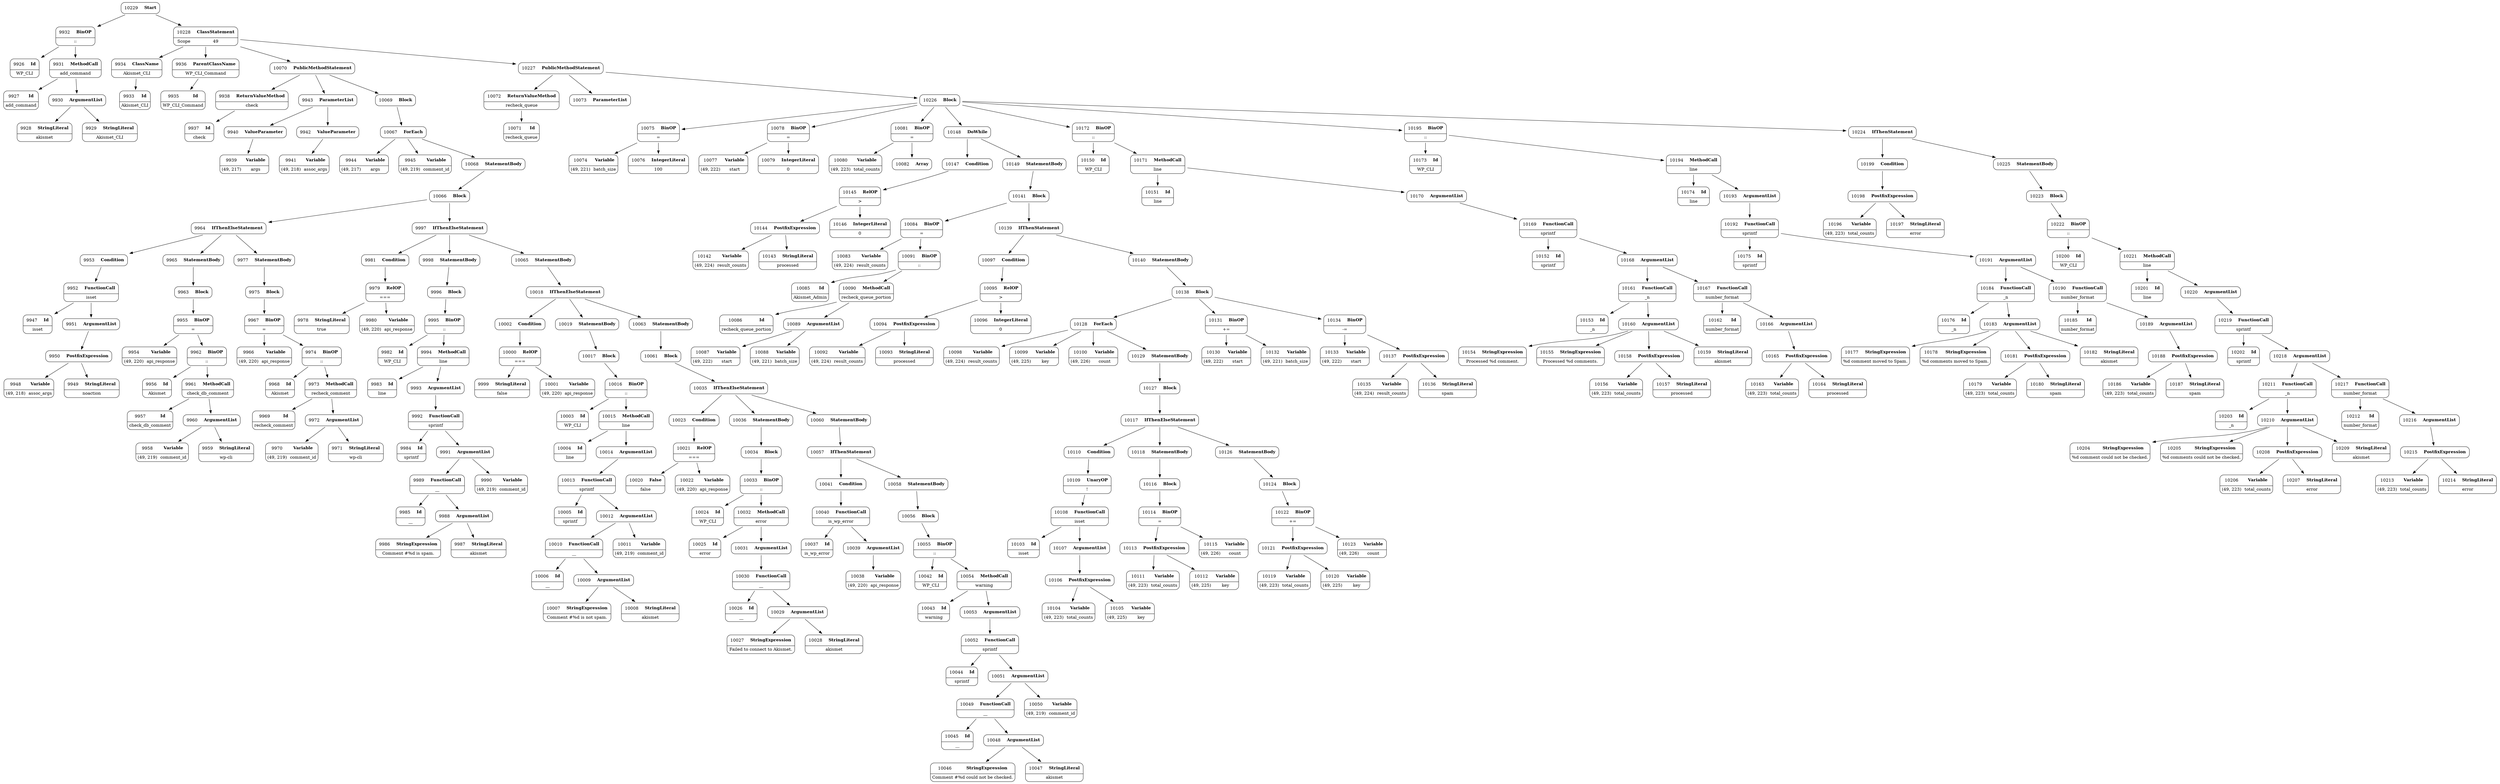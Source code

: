 digraph ast {
node [shape=none];
9926 [label=<<TABLE border='1' cellspacing='0' cellpadding='10' style='rounded' ><TR><TD border='0'>9926</TD><TD border='0'><B>Id</B></TD></TR><HR/><TR><TD border='0' cellpadding='5' colspan='2'>WP_CLI</TD></TR></TABLE>>];
9927 [label=<<TABLE border='1' cellspacing='0' cellpadding='10' style='rounded' ><TR><TD border='0'>9927</TD><TD border='0'><B>Id</B></TD></TR><HR/><TR><TD border='0' cellpadding='5' colspan='2'>add_command</TD></TR></TABLE>>];
9928 [label=<<TABLE border='1' cellspacing='0' cellpadding='10' style='rounded' ><TR><TD border='0'>9928</TD><TD border='0'><B>StringLiteral</B></TD></TR><HR/><TR><TD border='0' cellpadding='5' colspan='2'>akismet</TD></TR></TABLE>>];
9929 [label=<<TABLE border='1' cellspacing='0' cellpadding='10' style='rounded' ><TR><TD border='0'>9929</TD><TD border='0'><B>StringLiteral</B></TD></TR><HR/><TR><TD border='0' cellpadding='5' colspan='2'>Akismet_CLI</TD></TR></TABLE>>];
9930 [label=<<TABLE border='1' cellspacing='0' cellpadding='10' style='rounded' ><TR><TD border='0'>9930</TD><TD border='0'><B>ArgumentList</B></TD></TR></TABLE>>];
9930 -> 9928 [weight=2];
9930 -> 9929 [weight=2];
9931 [label=<<TABLE border='1' cellspacing='0' cellpadding='10' style='rounded' ><TR><TD border='0'>9931</TD><TD border='0'><B>MethodCall</B></TD></TR><HR/><TR><TD border='0' cellpadding='5' colspan='2'>add_command</TD></TR></TABLE>>];
9931 -> 9927 [weight=2];
9931 -> 9930 [weight=2];
9932 [label=<<TABLE border='1' cellspacing='0' cellpadding='10' style='rounded' ><TR><TD border='0'>9932</TD><TD border='0'><B>BinOP</B></TD></TR><HR/><TR><TD border='0' cellpadding='5' colspan='2'>::</TD></TR></TABLE>>];
9932 -> 9926 [weight=2];
9932 -> 9931 [weight=2];
9933 [label=<<TABLE border='1' cellspacing='0' cellpadding='10' style='rounded' ><TR><TD border='0'>9933</TD><TD border='0'><B>Id</B></TD></TR><HR/><TR><TD border='0' cellpadding='5' colspan='2'>Akismet_CLI</TD></TR></TABLE>>];
9934 [label=<<TABLE border='1' cellspacing='0' cellpadding='10' style='rounded' ><TR><TD border='0'>9934</TD><TD border='0'><B>ClassName</B></TD></TR><HR/><TR><TD border='0' cellpadding='5' colspan='2'>Akismet_CLI</TD></TR></TABLE>>];
9934 -> 9933 [weight=2];
9935 [label=<<TABLE border='1' cellspacing='0' cellpadding='10' style='rounded' ><TR><TD border='0'>9935</TD><TD border='0'><B>Id</B></TD></TR><HR/><TR><TD border='0' cellpadding='5' colspan='2'>WP_CLI_Command</TD></TR></TABLE>>];
9936 [label=<<TABLE border='1' cellspacing='0' cellpadding='10' style='rounded' ><TR><TD border='0'>9936</TD><TD border='0'><B>ParentClassName</B></TD></TR><HR/><TR><TD border='0' cellpadding='5' colspan='2'>WP_CLI_Command</TD></TR></TABLE>>];
9936 -> 9935 [weight=2];
9937 [label=<<TABLE border='1' cellspacing='0' cellpadding='10' style='rounded' ><TR><TD border='0'>9937</TD><TD border='0'><B>Id</B></TD></TR><HR/><TR><TD border='0' cellpadding='5' colspan='2'>check</TD></TR></TABLE>>];
9938 [label=<<TABLE border='1' cellspacing='0' cellpadding='10' style='rounded' ><TR><TD border='0'>9938</TD><TD border='0'><B>ReturnValueMethod</B></TD></TR><HR/><TR><TD border='0' cellpadding='5' colspan='2'>check</TD></TR></TABLE>>];
9938 -> 9937 [weight=2];
9939 [label=<<TABLE border='1' cellspacing='0' cellpadding='10' style='rounded' ><TR><TD border='0'>9939</TD><TD border='0'><B>Variable</B></TD></TR><HR/><TR><TD border='0' cellpadding='5'>(49, 217)</TD><TD border='0' cellpadding='5'>args</TD></TR></TABLE>>];
9940 [label=<<TABLE border='1' cellspacing='0' cellpadding='10' style='rounded' ><TR><TD border='0'>9940</TD><TD border='0'><B>ValueParameter</B></TD></TR></TABLE>>];
9940 -> 9939 [weight=2];
9941 [label=<<TABLE border='1' cellspacing='0' cellpadding='10' style='rounded' ><TR><TD border='0'>9941</TD><TD border='0'><B>Variable</B></TD></TR><HR/><TR><TD border='0' cellpadding='5'>(49, 218)</TD><TD border='0' cellpadding='5'>assoc_args</TD></TR></TABLE>>];
9942 [label=<<TABLE border='1' cellspacing='0' cellpadding='10' style='rounded' ><TR><TD border='0'>9942</TD><TD border='0'><B>ValueParameter</B></TD></TR></TABLE>>];
9942 -> 9941 [weight=2];
9943 [label=<<TABLE border='1' cellspacing='0' cellpadding='10' style='rounded' ><TR><TD border='0'>9943</TD><TD border='0'><B>ParameterList</B></TD></TR></TABLE>>];
9943 -> 9940 [weight=2];
9943 -> 9942 [weight=2];
9944 [label=<<TABLE border='1' cellspacing='0' cellpadding='10' style='rounded' ><TR><TD border='0'>9944</TD><TD border='0'><B>Variable</B></TD></TR><HR/><TR><TD border='0' cellpadding='5'>(49, 217)</TD><TD border='0' cellpadding='5'>args</TD></TR></TABLE>>];
9945 [label=<<TABLE border='1' cellspacing='0' cellpadding='10' style='rounded' ><TR><TD border='0'>9945</TD><TD border='0'><B>Variable</B></TD></TR><HR/><TR><TD border='0' cellpadding='5'>(49, 219)</TD><TD border='0' cellpadding='5'>comment_id</TD></TR></TABLE>>];
9947 [label=<<TABLE border='1' cellspacing='0' cellpadding='10' style='rounded' ><TR><TD border='0'>9947</TD><TD border='0'><B>Id</B></TD></TR><HR/><TR><TD border='0' cellpadding='5' colspan='2'>isset</TD></TR></TABLE>>];
9948 [label=<<TABLE border='1' cellspacing='0' cellpadding='10' style='rounded' ><TR><TD border='0'>9948</TD><TD border='0'><B>Variable</B></TD></TR><HR/><TR><TD border='0' cellpadding='5'>(49, 218)</TD><TD border='0' cellpadding='5'>assoc_args</TD></TR></TABLE>>];
9949 [label=<<TABLE border='1' cellspacing='0' cellpadding='10' style='rounded' ><TR><TD border='0'>9949</TD><TD border='0'><B>StringLiteral</B></TD></TR><HR/><TR><TD border='0' cellpadding='5' colspan='2'>noaction</TD></TR></TABLE>>];
9950 [label=<<TABLE border='1' cellspacing='0' cellpadding='10' style='rounded' ><TR><TD border='0'>9950</TD><TD border='0'><B>PostfixExpression</B></TD></TR></TABLE>>];
9950 -> 9948 [weight=2];
9950 -> 9949 [weight=2];
9951 [label=<<TABLE border='1' cellspacing='0' cellpadding='10' style='rounded' ><TR><TD border='0'>9951</TD><TD border='0'><B>ArgumentList</B></TD></TR></TABLE>>];
9951 -> 9950 [weight=2];
9952 [label=<<TABLE border='1' cellspacing='0' cellpadding='10' style='rounded' ><TR><TD border='0'>9952</TD><TD border='0'><B>FunctionCall</B></TD></TR><HR/><TR><TD border='0' cellpadding='5' colspan='2'>isset</TD></TR></TABLE>>];
9952 -> 9947 [weight=2];
9952 -> 9951 [weight=2];
9953 [label=<<TABLE border='1' cellspacing='0' cellpadding='10' style='rounded' ><TR><TD border='0'>9953</TD><TD border='0'><B>Condition</B></TD></TR></TABLE>>];
9953 -> 9952 [weight=2];
9954 [label=<<TABLE border='1' cellspacing='0' cellpadding='10' style='rounded' ><TR><TD border='0'>9954</TD><TD border='0'><B>Variable</B></TD></TR><HR/><TR><TD border='0' cellpadding='5'>(49, 220)</TD><TD border='0' cellpadding='5'>api_response</TD></TR></TABLE>>];
9955 [label=<<TABLE border='1' cellspacing='0' cellpadding='10' style='rounded' ><TR><TD border='0'>9955</TD><TD border='0'><B>BinOP</B></TD></TR><HR/><TR><TD border='0' cellpadding='5' colspan='2'>=</TD></TR></TABLE>>];
9955 -> 9954 [weight=2];
9955 -> 9962 [weight=2];
9956 [label=<<TABLE border='1' cellspacing='0' cellpadding='10' style='rounded' ><TR><TD border='0'>9956</TD><TD border='0'><B>Id</B></TD></TR><HR/><TR><TD border='0' cellpadding='5' colspan='2'>Akismet</TD></TR></TABLE>>];
9957 [label=<<TABLE border='1' cellspacing='0' cellpadding='10' style='rounded' ><TR><TD border='0'>9957</TD><TD border='0'><B>Id</B></TD></TR><HR/><TR><TD border='0' cellpadding='5' colspan='2'>check_db_comment</TD></TR></TABLE>>];
9958 [label=<<TABLE border='1' cellspacing='0' cellpadding='10' style='rounded' ><TR><TD border='0'>9958</TD><TD border='0'><B>Variable</B></TD></TR><HR/><TR><TD border='0' cellpadding='5'>(49, 219)</TD><TD border='0' cellpadding='5'>comment_id</TD></TR></TABLE>>];
9959 [label=<<TABLE border='1' cellspacing='0' cellpadding='10' style='rounded' ><TR><TD border='0'>9959</TD><TD border='0'><B>StringLiteral</B></TD></TR><HR/><TR><TD border='0' cellpadding='5' colspan='2'>wp-cli</TD></TR></TABLE>>];
9960 [label=<<TABLE border='1' cellspacing='0' cellpadding='10' style='rounded' ><TR><TD border='0'>9960</TD><TD border='0'><B>ArgumentList</B></TD></TR></TABLE>>];
9960 -> 9958 [weight=2];
9960 -> 9959 [weight=2];
9961 [label=<<TABLE border='1' cellspacing='0' cellpadding='10' style='rounded' ><TR><TD border='0'>9961</TD><TD border='0'><B>MethodCall</B></TD></TR><HR/><TR><TD border='0' cellpadding='5' colspan='2'>check_db_comment</TD></TR></TABLE>>];
9961 -> 9957 [weight=2];
9961 -> 9960 [weight=2];
9962 [label=<<TABLE border='1' cellspacing='0' cellpadding='10' style='rounded' ><TR><TD border='0'>9962</TD><TD border='0'><B>BinOP</B></TD></TR><HR/><TR><TD border='0' cellpadding='5' colspan='2'>::</TD></TR></TABLE>>];
9962 -> 9956 [weight=2];
9962 -> 9961 [weight=2];
9963 [label=<<TABLE border='1' cellspacing='0' cellpadding='10' style='rounded' ><TR><TD border='0'>9963</TD><TD border='0'><B>Block</B></TD></TR></TABLE>>];
9963 -> 9955 [weight=2];
9964 [label=<<TABLE border='1' cellspacing='0' cellpadding='10' style='rounded' ><TR><TD border='0'>9964</TD><TD border='0'><B>IfThenElseStatement</B></TD></TR></TABLE>>];
9964 -> 9953 [weight=2];
9964 -> 9965 [weight=2];
9964 -> 9977 [weight=2];
9965 [label=<<TABLE border='1' cellspacing='0' cellpadding='10' style='rounded' ><TR><TD border='0'>9965</TD><TD border='0'><B>StatementBody</B></TD></TR></TABLE>>];
9965 -> 9963 [weight=2];
9966 [label=<<TABLE border='1' cellspacing='0' cellpadding='10' style='rounded' ><TR><TD border='0'>9966</TD><TD border='0'><B>Variable</B></TD></TR><HR/><TR><TD border='0' cellpadding='5'>(49, 220)</TD><TD border='0' cellpadding='5'>api_response</TD></TR></TABLE>>];
9967 [label=<<TABLE border='1' cellspacing='0' cellpadding='10' style='rounded' ><TR><TD border='0'>9967</TD><TD border='0'><B>BinOP</B></TD></TR><HR/><TR><TD border='0' cellpadding='5' colspan='2'>=</TD></TR></TABLE>>];
9967 -> 9966 [weight=2];
9967 -> 9974 [weight=2];
9968 [label=<<TABLE border='1' cellspacing='0' cellpadding='10' style='rounded' ><TR><TD border='0'>9968</TD><TD border='0'><B>Id</B></TD></TR><HR/><TR><TD border='0' cellpadding='5' colspan='2'>Akismet</TD></TR></TABLE>>];
9969 [label=<<TABLE border='1' cellspacing='0' cellpadding='10' style='rounded' ><TR><TD border='0'>9969</TD><TD border='0'><B>Id</B></TD></TR><HR/><TR><TD border='0' cellpadding='5' colspan='2'>recheck_comment</TD></TR></TABLE>>];
9970 [label=<<TABLE border='1' cellspacing='0' cellpadding='10' style='rounded' ><TR><TD border='0'>9970</TD><TD border='0'><B>Variable</B></TD></TR><HR/><TR><TD border='0' cellpadding='5'>(49, 219)</TD><TD border='0' cellpadding='5'>comment_id</TD></TR></TABLE>>];
9971 [label=<<TABLE border='1' cellspacing='0' cellpadding='10' style='rounded' ><TR><TD border='0'>9971</TD><TD border='0'><B>StringLiteral</B></TD></TR><HR/><TR><TD border='0' cellpadding='5' colspan='2'>wp-cli</TD></TR></TABLE>>];
9972 [label=<<TABLE border='1' cellspacing='0' cellpadding='10' style='rounded' ><TR><TD border='0'>9972</TD><TD border='0'><B>ArgumentList</B></TD></TR></TABLE>>];
9972 -> 9970 [weight=2];
9972 -> 9971 [weight=2];
9973 [label=<<TABLE border='1' cellspacing='0' cellpadding='10' style='rounded' ><TR><TD border='0'>9973</TD><TD border='0'><B>MethodCall</B></TD></TR><HR/><TR><TD border='0' cellpadding='5' colspan='2'>recheck_comment</TD></TR></TABLE>>];
9973 -> 9969 [weight=2];
9973 -> 9972 [weight=2];
9974 [label=<<TABLE border='1' cellspacing='0' cellpadding='10' style='rounded' ><TR><TD border='0'>9974</TD><TD border='0'><B>BinOP</B></TD></TR><HR/><TR><TD border='0' cellpadding='5' colspan='2'>::</TD></TR></TABLE>>];
9974 -> 9968 [weight=2];
9974 -> 9973 [weight=2];
9975 [label=<<TABLE border='1' cellspacing='0' cellpadding='10' style='rounded' ><TR><TD border='0'>9975</TD><TD border='0'><B>Block</B></TD></TR></TABLE>>];
9975 -> 9967 [weight=2];
9977 [label=<<TABLE border='1' cellspacing='0' cellpadding='10' style='rounded' ><TR><TD border='0'>9977</TD><TD border='0'><B>StatementBody</B></TD></TR></TABLE>>];
9977 -> 9975 [weight=2];
9978 [label=<<TABLE border='1' cellspacing='0' cellpadding='10' style='rounded' ><TR><TD border='0'>9978</TD><TD border='0'><B>StringLiteral</B></TD></TR><HR/><TR><TD border='0' cellpadding='5' colspan='2'>true</TD></TR></TABLE>>];
9979 [label=<<TABLE border='1' cellspacing='0' cellpadding='10' style='rounded' ><TR><TD border='0'>9979</TD><TD border='0'><B>RelOP</B></TD></TR><HR/><TR><TD border='0' cellpadding='5' colspan='2'>===</TD></TR></TABLE>>];
9979 -> 9978 [weight=2];
9979 -> 9980 [weight=2];
9980 [label=<<TABLE border='1' cellspacing='0' cellpadding='10' style='rounded' ><TR><TD border='0'>9980</TD><TD border='0'><B>Variable</B></TD></TR><HR/><TR><TD border='0' cellpadding='5'>(49, 220)</TD><TD border='0' cellpadding='5'>api_response</TD></TR></TABLE>>];
9981 [label=<<TABLE border='1' cellspacing='0' cellpadding='10' style='rounded' ><TR><TD border='0'>9981</TD><TD border='0'><B>Condition</B></TD></TR></TABLE>>];
9981 -> 9979 [weight=2];
9982 [label=<<TABLE border='1' cellspacing='0' cellpadding='10' style='rounded' ><TR><TD border='0'>9982</TD><TD border='0'><B>Id</B></TD></TR><HR/><TR><TD border='0' cellpadding='5' colspan='2'>WP_CLI</TD></TR></TABLE>>];
9983 [label=<<TABLE border='1' cellspacing='0' cellpadding='10' style='rounded' ><TR><TD border='0'>9983</TD><TD border='0'><B>Id</B></TD></TR><HR/><TR><TD border='0' cellpadding='5' colspan='2'>line</TD></TR></TABLE>>];
9984 [label=<<TABLE border='1' cellspacing='0' cellpadding='10' style='rounded' ><TR><TD border='0'>9984</TD><TD border='0'><B>Id</B></TD></TR><HR/><TR><TD border='0' cellpadding='5' colspan='2'>sprintf</TD></TR></TABLE>>];
9985 [label=<<TABLE border='1' cellspacing='0' cellpadding='10' style='rounded' ><TR><TD border='0'>9985</TD><TD border='0'><B>Id</B></TD></TR><HR/><TR><TD border='0' cellpadding='5' colspan='2'>__</TD></TR></TABLE>>];
9986 [label=<<TABLE border='1' cellspacing='0' cellpadding='10' style='rounded' ><TR><TD border='0'>9986</TD><TD border='0'><B>StringExpression</B></TD></TR><HR/><TR><TD border='0' cellpadding='5' colspan='2'>Comment #%d is spam.</TD></TR></TABLE>>];
9987 [label=<<TABLE border='1' cellspacing='0' cellpadding='10' style='rounded' ><TR><TD border='0'>9987</TD><TD border='0'><B>StringLiteral</B></TD></TR><HR/><TR><TD border='0' cellpadding='5' colspan='2'>akismet</TD></TR></TABLE>>];
9988 [label=<<TABLE border='1' cellspacing='0' cellpadding='10' style='rounded' ><TR><TD border='0'>9988</TD><TD border='0'><B>ArgumentList</B></TD></TR></TABLE>>];
9988 -> 9986 [weight=2];
9988 -> 9987 [weight=2];
9989 [label=<<TABLE border='1' cellspacing='0' cellpadding='10' style='rounded' ><TR><TD border='0'>9989</TD><TD border='0'><B>FunctionCall</B></TD></TR><HR/><TR><TD border='0' cellpadding='5' colspan='2'>__</TD></TR></TABLE>>];
9989 -> 9985 [weight=2];
9989 -> 9988 [weight=2];
9990 [label=<<TABLE border='1' cellspacing='0' cellpadding='10' style='rounded' ><TR><TD border='0'>9990</TD><TD border='0'><B>Variable</B></TD></TR><HR/><TR><TD border='0' cellpadding='5'>(49, 219)</TD><TD border='0' cellpadding='5'>comment_id</TD></TR></TABLE>>];
9991 [label=<<TABLE border='1' cellspacing='0' cellpadding='10' style='rounded' ><TR><TD border='0'>9991</TD><TD border='0'><B>ArgumentList</B></TD></TR></TABLE>>];
9991 -> 9989 [weight=2];
9991 -> 9990 [weight=2];
9992 [label=<<TABLE border='1' cellspacing='0' cellpadding='10' style='rounded' ><TR><TD border='0'>9992</TD><TD border='0'><B>FunctionCall</B></TD></TR><HR/><TR><TD border='0' cellpadding='5' colspan='2'>sprintf</TD></TR></TABLE>>];
9992 -> 9984 [weight=2];
9992 -> 9991 [weight=2];
9993 [label=<<TABLE border='1' cellspacing='0' cellpadding='10' style='rounded' ><TR><TD border='0'>9993</TD><TD border='0'><B>ArgumentList</B></TD></TR></TABLE>>];
9993 -> 9992 [weight=2];
9994 [label=<<TABLE border='1' cellspacing='0' cellpadding='10' style='rounded' ><TR><TD border='0'>9994</TD><TD border='0'><B>MethodCall</B></TD></TR><HR/><TR><TD border='0' cellpadding='5' colspan='2'>line</TD></TR></TABLE>>];
9994 -> 9983 [weight=2];
9994 -> 9993 [weight=2];
9995 [label=<<TABLE border='1' cellspacing='0' cellpadding='10' style='rounded' ><TR><TD border='0'>9995</TD><TD border='0'><B>BinOP</B></TD></TR><HR/><TR><TD border='0' cellpadding='5' colspan='2'>::</TD></TR></TABLE>>];
9995 -> 9982 [weight=2];
9995 -> 9994 [weight=2];
9996 [label=<<TABLE border='1' cellspacing='0' cellpadding='10' style='rounded' ><TR><TD border='0'>9996</TD><TD border='0'><B>Block</B></TD></TR></TABLE>>];
9996 -> 9995 [weight=2];
9997 [label=<<TABLE border='1' cellspacing='0' cellpadding='10' style='rounded' ><TR><TD border='0'>9997</TD><TD border='0'><B>IfThenElseStatement</B></TD></TR></TABLE>>];
9997 -> 9981 [weight=2];
9997 -> 9998 [weight=2];
9997 -> 10065 [weight=2];
9998 [label=<<TABLE border='1' cellspacing='0' cellpadding='10' style='rounded' ><TR><TD border='0'>9998</TD><TD border='0'><B>StatementBody</B></TD></TR></TABLE>>];
9998 -> 9996 [weight=2];
9999 [label=<<TABLE border='1' cellspacing='0' cellpadding='10' style='rounded' ><TR><TD border='0'>9999</TD><TD border='0'><B>StringLiteral</B></TD></TR><HR/><TR><TD border='0' cellpadding='5' colspan='2'>false</TD></TR></TABLE>>];
10000 [label=<<TABLE border='1' cellspacing='0' cellpadding='10' style='rounded' ><TR><TD border='0'>10000</TD><TD border='0'><B>RelOP</B></TD></TR><HR/><TR><TD border='0' cellpadding='5' colspan='2'>===</TD></TR></TABLE>>];
10000 -> 9999 [weight=2];
10000 -> 10001 [weight=2];
10001 [label=<<TABLE border='1' cellspacing='0' cellpadding='10' style='rounded' ><TR><TD border='0'>10001</TD><TD border='0'><B>Variable</B></TD></TR><HR/><TR><TD border='0' cellpadding='5'>(49, 220)</TD><TD border='0' cellpadding='5'>api_response</TD></TR></TABLE>>];
10002 [label=<<TABLE border='1' cellspacing='0' cellpadding='10' style='rounded' ><TR><TD border='0'>10002</TD><TD border='0'><B>Condition</B></TD></TR></TABLE>>];
10002 -> 10000 [weight=2];
10003 [label=<<TABLE border='1' cellspacing='0' cellpadding='10' style='rounded' ><TR><TD border='0'>10003</TD><TD border='0'><B>Id</B></TD></TR><HR/><TR><TD border='0' cellpadding='5' colspan='2'>WP_CLI</TD></TR></TABLE>>];
10004 [label=<<TABLE border='1' cellspacing='0' cellpadding='10' style='rounded' ><TR><TD border='0'>10004</TD><TD border='0'><B>Id</B></TD></TR><HR/><TR><TD border='0' cellpadding='5' colspan='2'>line</TD></TR></TABLE>>];
10005 [label=<<TABLE border='1' cellspacing='0' cellpadding='10' style='rounded' ><TR><TD border='0'>10005</TD><TD border='0'><B>Id</B></TD></TR><HR/><TR><TD border='0' cellpadding='5' colspan='2'>sprintf</TD></TR></TABLE>>];
10006 [label=<<TABLE border='1' cellspacing='0' cellpadding='10' style='rounded' ><TR><TD border='0'>10006</TD><TD border='0'><B>Id</B></TD></TR><HR/><TR><TD border='0' cellpadding='5' colspan='2'>__</TD></TR></TABLE>>];
10007 [label=<<TABLE border='1' cellspacing='0' cellpadding='10' style='rounded' ><TR><TD border='0'>10007</TD><TD border='0'><B>StringExpression</B></TD></TR><HR/><TR><TD border='0' cellpadding='5' colspan='2'>Comment #%d is not spam.</TD></TR></TABLE>>];
10008 [label=<<TABLE border='1' cellspacing='0' cellpadding='10' style='rounded' ><TR><TD border='0'>10008</TD><TD border='0'><B>StringLiteral</B></TD></TR><HR/><TR><TD border='0' cellpadding='5' colspan='2'>akismet</TD></TR></TABLE>>];
10009 [label=<<TABLE border='1' cellspacing='0' cellpadding='10' style='rounded' ><TR><TD border='0'>10009</TD><TD border='0'><B>ArgumentList</B></TD></TR></TABLE>>];
10009 -> 10007 [weight=2];
10009 -> 10008 [weight=2];
10010 [label=<<TABLE border='1' cellspacing='0' cellpadding='10' style='rounded' ><TR><TD border='0'>10010</TD><TD border='0'><B>FunctionCall</B></TD></TR><HR/><TR><TD border='0' cellpadding='5' colspan='2'>__</TD></TR></TABLE>>];
10010 -> 10006 [weight=2];
10010 -> 10009 [weight=2];
10011 [label=<<TABLE border='1' cellspacing='0' cellpadding='10' style='rounded' ><TR><TD border='0'>10011</TD><TD border='0'><B>Variable</B></TD></TR><HR/><TR><TD border='0' cellpadding='5'>(49, 219)</TD><TD border='0' cellpadding='5'>comment_id</TD></TR></TABLE>>];
10012 [label=<<TABLE border='1' cellspacing='0' cellpadding='10' style='rounded' ><TR><TD border='0'>10012</TD><TD border='0'><B>ArgumentList</B></TD></TR></TABLE>>];
10012 -> 10010 [weight=2];
10012 -> 10011 [weight=2];
10013 [label=<<TABLE border='1' cellspacing='0' cellpadding='10' style='rounded' ><TR><TD border='0'>10013</TD><TD border='0'><B>FunctionCall</B></TD></TR><HR/><TR><TD border='0' cellpadding='5' colspan='2'>sprintf</TD></TR></TABLE>>];
10013 -> 10005 [weight=2];
10013 -> 10012 [weight=2];
10014 [label=<<TABLE border='1' cellspacing='0' cellpadding='10' style='rounded' ><TR><TD border='0'>10014</TD><TD border='0'><B>ArgumentList</B></TD></TR></TABLE>>];
10014 -> 10013 [weight=2];
10015 [label=<<TABLE border='1' cellspacing='0' cellpadding='10' style='rounded' ><TR><TD border='0'>10015</TD><TD border='0'><B>MethodCall</B></TD></TR><HR/><TR><TD border='0' cellpadding='5' colspan='2'>line</TD></TR></TABLE>>];
10015 -> 10004 [weight=2];
10015 -> 10014 [weight=2];
10016 [label=<<TABLE border='1' cellspacing='0' cellpadding='10' style='rounded' ><TR><TD border='0'>10016</TD><TD border='0'><B>BinOP</B></TD></TR><HR/><TR><TD border='0' cellpadding='5' colspan='2'>::</TD></TR></TABLE>>];
10016 -> 10003 [weight=2];
10016 -> 10015 [weight=2];
10017 [label=<<TABLE border='1' cellspacing='0' cellpadding='10' style='rounded' ><TR><TD border='0'>10017</TD><TD border='0'><B>Block</B></TD></TR></TABLE>>];
10017 -> 10016 [weight=2];
10018 [label=<<TABLE border='1' cellspacing='0' cellpadding='10' style='rounded' ><TR><TD border='0'>10018</TD><TD border='0'><B>IfThenElseStatement</B></TD></TR></TABLE>>];
10018 -> 10002 [weight=2];
10018 -> 10019 [weight=2];
10018 -> 10063 [weight=2];
10019 [label=<<TABLE border='1' cellspacing='0' cellpadding='10' style='rounded' ><TR><TD border='0'>10019</TD><TD border='0'><B>StatementBody</B></TD></TR></TABLE>>];
10019 -> 10017 [weight=2];
10020 [label=<<TABLE border='1' cellspacing='0' cellpadding='10' style='rounded' ><TR><TD border='0'>10020</TD><TD border='0'><B>False</B></TD></TR><HR/><TR><TD border='0' cellpadding='5' colspan='2'>false</TD></TR></TABLE>>];
10021 [label=<<TABLE border='1' cellspacing='0' cellpadding='10' style='rounded' ><TR><TD border='0'>10021</TD><TD border='0'><B>RelOP</B></TD></TR><HR/><TR><TD border='0' cellpadding='5' colspan='2'>===</TD></TR></TABLE>>];
10021 -> 10020 [weight=2];
10021 -> 10022 [weight=2];
10022 [label=<<TABLE border='1' cellspacing='0' cellpadding='10' style='rounded' ><TR><TD border='0'>10022</TD><TD border='0'><B>Variable</B></TD></TR><HR/><TR><TD border='0' cellpadding='5'>(49, 220)</TD><TD border='0' cellpadding='5'>api_response</TD></TR></TABLE>>];
10023 [label=<<TABLE border='1' cellspacing='0' cellpadding='10' style='rounded' ><TR><TD border='0'>10023</TD><TD border='0'><B>Condition</B></TD></TR></TABLE>>];
10023 -> 10021 [weight=2];
10024 [label=<<TABLE border='1' cellspacing='0' cellpadding='10' style='rounded' ><TR><TD border='0'>10024</TD><TD border='0'><B>Id</B></TD></TR><HR/><TR><TD border='0' cellpadding='5' colspan='2'>WP_CLI</TD></TR></TABLE>>];
10025 [label=<<TABLE border='1' cellspacing='0' cellpadding='10' style='rounded' ><TR><TD border='0'>10025</TD><TD border='0'><B>Id</B></TD></TR><HR/><TR><TD border='0' cellpadding='5' colspan='2'>error</TD></TR></TABLE>>];
10026 [label=<<TABLE border='1' cellspacing='0' cellpadding='10' style='rounded' ><TR><TD border='0'>10026</TD><TD border='0'><B>Id</B></TD></TR><HR/><TR><TD border='0' cellpadding='5' colspan='2'>__</TD></TR></TABLE>>];
10027 [label=<<TABLE border='1' cellspacing='0' cellpadding='10' style='rounded' ><TR><TD border='0'>10027</TD><TD border='0'><B>StringExpression</B></TD></TR><HR/><TR><TD border='0' cellpadding='5' colspan='2'>Failed to connect to Akismet.</TD></TR></TABLE>>];
10028 [label=<<TABLE border='1' cellspacing='0' cellpadding='10' style='rounded' ><TR><TD border='0'>10028</TD><TD border='0'><B>StringLiteral</B></TD></TR><HR/><TR><TD border='0' cellpadding='5' colspan='2'>akismet</TD></TR></TABLE>>];
10029 [label=<<TABLE border='1' cellspacing='0' cellpadding='10' style='rounded' ><TR><TD border='0'>10029</TD><TD border='0'><B>ArgumentList</B></TD></TR></TABLE>>];
10029 -> 10027 [weight=2];
10029 -> 10028 [weight=2];
10030 [label=<<TABLE border='1' cellspacing='0' cellpadding='10' style='rounded' ><TR><TD border='0'>10030</TD><TD border='0'><B>FunctionCall</B></TD></TR><HR/><TR><TD border='0' cellpadding='5' colspan='2'>__</TD></TR></TABLE>>];
10030 -> 10026 [weight=2];
10030 -> 10029 [weight=2];
10031 [label=<<TABLE border='1' cellspacing='0' cellpadding='10' style='rounded' ><TR><TD border='0'>10031</TD><TD border='0'><B>ArgumentList</B></TD></TR></TABLE>>];
10031 -> 10030 [weight=2];
10032 [label=<<TABLE border='1' cellspacing='0' cellpadding='10' style='rounded' ><TR><TD border='0'>10032</TD><TD border='0'><B>MethodCall</B></TD></TR><HR/><TR><TD border='0' cellpadding='5' colspan='2'>error</TD></TR></TABLE>>];
10032 -> 10025 [weight=2];
10032 -> 10031 [weight=2];
10033 [label=<<TABLE border='1' cellspacing='0' cellpadding='10' style='rounded' ><TR><TD border='0'>10033</TD><TD border='0'><B>BinOP</B></TD></TR><HR/><TR><TD border='0' cellpadding='5' colspan='2'>::</TD></TR></TABLE>>];
10033 -> 10024 [weight=2];
10033 -> 10032 [weight=2];
10034 [label=<<TABLE border='1' cellspacing='0' cellpadding='10' style='rounded' ><TR><TD border='0'>10034</TD><TD border='0'><B>Block</B></TD></TR></TABLE>>];
10034 -> 10033 [weight=2];
10035 [label=<<TABLE border='1' cellspacing='0' cellpadding='10' style='rounded' ><TR><TD border='0'>10035</TD><TD border='0'><B>IfThenElseStatement</B></TD></TR></TABLE>>];
10035 -> 10023 [weight=2];
10035 -> 10036 [weight=2];
10035 -> 10060 [weight=2];
10036 [label=<<TABLE border='1' cellspacing='0' cellpadding='10' style='rounded' ><TR><TD border='0'>10036</TD><TD border='0'><B>StatementBody</B></TD></TR></TABLE>>];
10036 -> 10034 [weight=2];
10037 [label=<<TABLE border='1' cellspacing='0' cellpadding='10' style='rounded' ><TR><TD border='0'>10037</TD><TD border='0'><B>Id</B></TD></TR><HR/><TR><TD border='0' cellpadding='5' colspan='2'>is_wp_error</TD></TR></TABLE>>];
10038 [label=<<TABLE border='1' cellspacing='0' cellpadding='10' style='rounded' ><TR><TD border='0'>10038</TD><TD border='0'><B>Variable</B></TD></TR><HR/><TR><TD border='0' cellpadding='5'>(49, 220)</TD><TD border='0' cellpadding='5'>api_response</TD></TR></TABLE>>];
10039 [label=<<TABLE border='1' cellspacing='0' cellpadding='10' style='rounded' ><TR><TD border='0'>10039</TD><TD border='0'><B>ArgumentList</B></TD></TR></TABLE>>];
10039 -> 10038 [weight=2];
10040 [label=<<TABLE border='1' cellspacing='0' cellpadding='10' style='rounded' ><TR><TD border='0'>10040</TD><TD border='0'><B>FunctionCall</B></TD></TR><HR/><TR><TD border='0' cellpadding='5' colspan='2'>is_wp_error</TD></TR></TABLE>>];
10040 -> 10037 [weight=2];
10040 -> 10039 [weight=2];
10041 [label=<<TABLE border='1' cellspacing='0' cellpadding='10' style='rounded' ><TR><TD border='0'>10041</TD><TD border='0'><B>Condition</B></TD></TR></TABLE>>];
10041 -> 10040 [weight=2];
10042 [label=<<TABLE border='1' cellspacing='0' cellpadding='10' style='rounded' ><TR><TD border='0'>10042</TD><TD border='0'><B>Id</B></TD></TR><HR/><TR><TD border='0' cellpadding='5' colspan='2'>WP_CLI</TD></TR></TABLE>>];
10043 [label=<<TABLE border='1' cellspacing='0' cellpadding='10' style='rounded' ><TR><TD border='0'>10043</TD><TD border='0'><B>Id</B></TD></TR><HR/><TR><TD border='0' cellpadding='5' colspan='2'>warning</TD></TR></TABLE>>];
10044 [label=<<TABLE border='1' cellspacing='0' cellpadding='10' style='rounded' ><TR><TD border='0'>10044</TD><TD border='0'><B>Id</B></TD></TR><HR/><TR><TD border='0' cellpadding='5' colspan='2'>sprintf</TD></TR></TABLE>>];
10045 [label=<<TABLE border='1' cellspacing='0' cellpadding='10' style='rounded' ><TR><TD border='0'>10045</TD><TD border='0'><B>Id</B></TD></TR><HR/><TR><TD border='0' cellpadding='5' colspan='2'>__</TD></TR></TABLE>>];
10046 [label=<<TABLE border='1' cellspacing='0' cellpadding='10' style='rounded' ><TR><TD border='0'>10046</TD><TD border='0'><B>StringExpression</B></TD></TR><HR/><TR><TD border='0' cellpadding='5' colspan='2'>Comment #%d could not be checked.</TD></TR></TABLE>>];
10047 [label=<<TABLE border='1' cellspacing='0' cellpadding='10' style='rounded' ><TR><TD border='0'>10047</TD><TD border='0'><B>StringLiteral</B></TD></TR><HR/><TR><TD border='0' cellpadding='5' colspan='2'>akismet</TD></TR></TABLE>>];
10048 [label=<<TABLE border='1' cellspacing='0' cellpadding='10' style='rounded' ><TR><TD border='0'>10048</TD><TD border='0'><B>ArgumentList</B></TD></TR></TABLE>>];
10048 -> 10046 [weight=2];
10048 -> 10047 [weight=2];
10049 [label=<<TABLE border='1' cellspacing='0' cellpadding='10' style='rounded' ><TR><TD border='0'>10049</TD><TD border='0'><B>FunctionCall</B></TD></TR><HR/><TR><TD border='0' cellpadding='5' colspan='2'>__</TD></TR></TABLE>>];
10049 -> 10045 [weight=2];
10049 -> 10048 [weight=2];
10050 [label=<<TABLE border='1' cellspacing='0' cellpadding='10' style='rounded' ><TR><TD border='0'>10050</TD><TD border='0'><B>Variable</B></TD></TR><HR/><TR><TD border='0' cellpadding='5'>(49, 219)</TD><TD border='0' cellpadding='5'>comment_id</TD></TR></TABLE>>];
10051 [label=<<TABLE border='1' cellspacing='0' cellpadding='10' style='rounded' ><TR><TD border='0'>10051</TD><TD border='0'><B>ArgumentList</B></TD></TR></TABLE>>];
10051 -> 10049 [weight=2];
10051 -> 10050 [weight=2];
10052 [label=<<TABLE border='1' cellspacing='0' cellpadding='10' style='rounded' ><TR><TD border='0'>10052</TD><TD border='0'><B>FunctionCall</B></TD></TR><HR/><TR><TD border='0' cellpadding='5' colspan='2'>sprintf</TD></TR></TABLE>>];
10052 -> 10044 [weight=2];
10052 -> 10051 [weight=2];
10053 [label=<<TABLE border='1' cellspacing='0' cellpadding='10' style='rounded' ><TR><TD border='0'>10053</TD><TD border='0'><B>ArgumentList</B></TD></TR></TABLE>>];
10053 -> 10052 [weight=2];
10054 [label=<<TABLE border='1' cellspacing='0' cellpadding='10' style='rounded' ><TR><TD border='0'>10054</TD><TD border='0'><B>MethodCall</B></TD></TR><HR/><TR><TD border='0' cellpadding='5' colspan='2'>warning</TD></TR></TABLE>>];
10054 -> 10043 [weight=2];
10054 -> 10053 [weight=2];
10055 [label=<<TABLE border='1' cellspacing='0' cellpadding='10' style='rounded' ><TR><TD border='0'>10055</TD><TD border='0'><B>BinOP</B></TD></TR><HR/><TR><TD border='0' cellpadding='5' colspan='2'>::</TD></TR></TABLE>>];
10055 -> 10042 [weight=2];
10055 -> 10054 [weight=2];
10056 [label=<<TABLE border='1' cellspacing='0' cellpadding='10' style='rounded' ><TR><TD border='0'>10056</TD><TD border='0'><B>Block</B></TD></TR></TABLE>>];
10056 -> 10055 [weight=2];
10057 [label=<<TABLE border='1' cellspacing='0' cellpadding='10' style='rounded' ><TR><TD border='0'>10057</TD><TD border='0'><B>IfThenStatement</B></TD></TR></TABLE>>];
10057 -> 10041 [weight=2];
10057 -> 10058 [weight=2];
10058 [label=<<TABLE border='1' cellspacing='0' cellpadding='10' style='rounded' ><TR><TD border='0'>10058</TD><TD border='0'><B>StatementBody</B></TD></TR></TABLE>>];
10058 -> 10056 [weight=2];
10060 [label=<<TABLE border='1' cellspacing='0' cellpadding='10' style='rounded' ><TR><TD border='0'>10060</TD><TD border='0'><B>StatementBody</B></TD></TR></TABLE>>];
10060 -> 10057 [weight=2];
10061 [label=<<TABLE border='1' cellspacing='0' cellpadding='10' style='rounded' ><TR><TD border='0'>10061</TD><TD border='0'><B>Block</B></TD></TR></TABLE>>];
10061 -> 10035 [weight=2];
10063 [label=<<TABLE border='1' cellspacing='0' cellpadding='10' style='rounded' ><TR><TD border='0'>10063</TD><TD border='0'><B>StatementBody</B></TD></TR></TABLE>>];
10063 -> 10061 [weight=2];
10065 [label=<<TABLE border='1' cellspacing='0' cellpadding='10' style='rounded' ><TR><TD border='0'>10065</TD><TD border='0'><B>StatementBody</B></TD></TR></TABLE>>];
10065 -> 10018 [weight=2];
10066 [label=<<TABLE border='1' cellspacing='0' cellpadding='10' style='rounded' ><TR><TD border='0'>10066</TD><TD border='0'><B>Block</B></TD></TR></TABLE>>];
10066 -> 9964 [weight=2];
10066 -> 9997 [weight=2];
10067 [label=<<TABLE border='1' cellspacing='0' cellpadding='10' style='rounded' ><TR><TD border='0'>10067</TD><TD border='0'><B>ForEach</B></TD></TR></TABLE>>];
10067 -> 9944 [weight=2];
10067 -> 9945 [weight=2];
10067 -> 10068 [weight=2];
10068 [label=<<TABLE border='1' cellspacing='0' cellpadding='10' style='rounded' ><TR><TD border='0'>10068</TD><TD border='0'><B>StatementBody</B></TD></TR></TABLE>>];
10068 -> 10066 [weight=2];
10069 [label=<<TABLE border='1' cellspacing='0' cellpadding='10' style='rounded' ><TR><TD border='0'>10069</TD><TD border='0'><B>Block</B></TD></TR></TABLE>>];
10069 -> 10067 [weight=2];
10070 [label=<<TABLE border='1' cellspacing='0' cellpadding='10' style='rounded' ><TR><TD border='0'>10070</TD><TD border='0'><B>PublicMethodStatement</B></TD></TR></TABLE>>];
10070 -> 9938 [weight=2];
10070 -> 9943 [weight=2];
10070 -> 10069 [weight=2];
10071 [label=<<TABLE border='1' cellspacing='0' cellpadding='10' style='rounded' ><TR><TD border='0'>10071</TD><TD border='0'><B>Id</B></TD></TR><HR/><TR><TD border='0' cellpadding='5' colspan='2'>recheck_queue</TD></TR></TABLE>>];
10072 [label=<<TABLE border='1' cellspacing='0' cellpadding='10' style='rounded' ><TR><TD border='0'>10072</TD><TD border='0'><B>ReturnValueMethod</B></TD></TR><HR/><TR><TD border='0' cellpadding='5' colspan='2'>recheck_queue</TD></TR></TABLE>>];
10072 -> 10071 [weight=2];
10073 [label=<<TABLE border='1' cellspacing='0' cellpadding='10' style='rounded' ><TR><TD border='0'>10073</TD><TD border='0'><B>ParameterList</B></TD></TR></TABLE>>];
10074 [label=<<TABLE border='1' cellspacing='0' cellpadding='10' style='rounded' ><TR><TD border='0'>10074</TD><TD border='0'><B>Variable</B></TD></TR><HR/><TR><TD border='0' cellpadding='5'>(49, 221)</TD><TD border='0' cellpadding='5'>batch_size</TD></TR></TABLE>>];
10075 [label=<<TABLE border='1' cellspacing='0' cellpadding='10' style='rounded' ><TR><TD border='0'>10075</TD><TD border='0'><B>BinOP</B></TD></TR><HR/><TR><TD border='0' cellpadding='5' colspan='2'>=</TD></TR></TABLE>>];
10075 -> 10074 [weight=2];
10075 -> 10076 [weight=2];
10076 [label=<<TABLE border='1' cellspacing='0' cellpadding='10' style='rounded' ><TR><TD border='0'>10076</TD><TD border='0'><B>IntegerLiteral</B></TD></TR><HR/><TR><TD border='0' cellpadding='5' colspan='2'>100</TD></TR></TABLE>>];
10077 [label=<<TABLE border='1' cellspacing='0' cellpadding='10' style='rounded' ><TR><TD border='0'>10077</TD><TD border='0'><B>Variable</B></TD></TR><HR/><TR><TD border='0' cellpadding='5'>(49, 222)</TD><TD border='0' cellpadding='5'>start</TD></TR></TABLE>>];
10078 [label=<<TABLE border='1' cellspacing='0' cellpadding='10' style='rounded' ><TR><TD border='0'>10078</TD><TD border='0'><B>BinOP</B></TD></TR><HR/><TR><TD border='0' cellpadding='5' colspan='2'>=</TD></TR></TABLE>>];
10078 -> 10077 [weight=2];
10078 -> 10079 [weight=2];
10079 [label=<<TABLE border='1' cellspacing='0' cellpadding='10' style='rounded' ><TR><TD border='0'>10079</TD><TD border='0'><B>IntegerLiteral</B></TD></TR><HR/><TR><TD border='0' cellpadding='5' colspan='2'>0</TD></TR></TABLE>>];
10080 [label=<<TABLE border='1' cellspacing='0' cellpadding='10' style='rounded' ><TR><TD border='0'>10080</TD><TD border='0'><B>Variable</B></TD></TR><HR/><TR><TD border='0' cellpadding='5'>(49, 223)</TD><TD border='0' cellpadding='5'>total_counts</TD></TR></TABLE>>];
10081 [label=<<TABLE border='1' cellspacing='0' cellpadding='10' style='rounded' ><TR><TD border='0'>10081</TD><TD border='0'><B>BinOP</B></TD></TR><HR/><TR><TD border='0' cellpadding='5' colspan='2'>=</TD></TR></TABLE>>];
10081 -> 10080 [weight=2];
10081 -> 10082 [weight=2];
10082 [label=<<TABLE border='1' cellspacing='0' cellpadding='10' style='rounded' ><TR><TD border='0'>10082</TD><TD border='0'><B>Array</B></TD></TR></TABLE>>];
10083 [label=<<TABLE border='1' cellspacing='0' cellpadding='10' style='rounded' ><TR><TD border='0'>10083</TD><TD border='0'><B>Variable</B></TD></TR><HR/><TR><TD border='0' cellpadding='5'>(49, 224)</TD><TD border='0' cellpadding='5'>result_counts</TD></TR></TABLE>>];
10084 [label=<<TABLE border='1' cellspacing='0' cellpadding='10' style='rounded' ><TR><TD border='0'>10084</TD><TD border='0'><B>BinOP</B></TD></TR><HR/><TR><TD border='0' cellpadding='5' colspan='2'>=</TD></TR></TABLE>>];
10084 -> 10083 [weight=2];
10084 -> 10091 [weight=2];
10085 [label=<<TABLE border='1' cellspacing='0' cellpadding='10' style='rounded' ><TR><TD border='0'>10085</TD><TD border='0'><B>Id</B></TD></TR><HR/><TR><TD border='0' cellpadding='5' colspan='2'>Akismet_Admin</TD></TR></TABLE>>];
10086 [label=<<TABLE border='1' cellspacing='0' cellpadding='10' style='rounded' ><TR><TD border='0'>10086</TD><TD border='0'><B>Id</B></TD></TR><HR/><TR><TD border='0' cellpadding='5' colspan='2'>recheck_queue_portion</TD></TR></TABLE>>];
10087 [label=<<TABLE border='1' cellspacing='0' cellpadding='10' style='rounded' ><TR><TD border='0'>10087</TD><TD border='0'><B>Variable</B></TD></TR><HR/><TR><TD border='0' cellpadding='5'>(49, 222)</TD><TD border='0' cellpadding='5'>start</TD></TR></TABLE>>];
10088 [label=<<TABLE border='1' cellspacing='0' cellpadding='10' style='rounded' ><TR><TD border='0'>10088</TD><TD border='0'><B>Variable</B></TD></TR><HR/><TR><TD border='0' cellpadding='5'>(49, 221)</TD><TD border='0' cellpadding='5'>batch_size</TD></TR></TABLE>>];
10089 [label=<<TABLE border='1' cellspacing='0' cellpadding='10' style='rounded' ><TR><TD border='0'>10089</TD><TD border='0'><B>ArgumentList</B></TD></TR></TABLE>>];
10089 -> 10087 [weight=2];
10089 -> 10088 [weight=2];
10090 [label=<<TABLE border='1' cellspacing='0' cellpadding='10' style='rounded' ><TR><TD border='0'>10090</TD><TD border='0'><B>MethodCall</B></TD></TR><HR/><TR><TD border='0' cellpadding='5' colspan='2'>recheck_queue_portion</TD></TR></TABLE>>];
10090 -> 10086 [weight=2];
10090 -> 10089 [weight=2];
10091 [label=<<TABLE border='1' cellspacing='0' cellpadding='10' style='rounded' ><TR><TD border='0'>10091</TD><TD border='0'><B>BinOP</B></TD></TR><HR/><TR><TD border='0' cellpadding='5' colspan='2'>::</TD></TR></TABLE>>];
10091 -> 10085 [weight=2];
10091 -> 10090 [weight=2];
10092 [label=<<TABLE border='1' cellspacing='0' cellpadding='10' style='rounded' ><TR><TD border='0'>10092</TD><TD border='0'><B>Variable</B></TD></TR><HR/><TR><TD border='0' cellpadding='5'>(49, 224)</TD><TD border='0' cellpadding='5'>result_counts</TD></TR></TABLE>>];
10093 [label=<<TABLE border='1' cellspacing='0' cellpadding='10' style='rounded' ><TR><TD border='0'>10093</TD><TD border='0'><B>StringLiteral</B></TD></TR><HR/><TR><TD border='0' cellpadding='5' colspan='2'>processed</TD></TR></TABLE>>];
10094 [label=<<TABLE border='1' cellspacing='0' cellpadding='10' style='rounded' ><TR><TD border='0'>10094</TD><TD border='0'><B>PostfixExpression</B></TD></TR></TABLE>>];
10094 -> 10092 [weight=2];
10094 -> 10093 [weight=2];
10095 [label=<<TABLE border='1' cellspacing='0' cellpadding='10' style='rounded' ><TR><TD border='0'>10095</TD><TD border='0'><B>RelOP</B></TD></TR><HR/><TR><TD border='0' cellpadding='5' colspan='2'>&gt;</TD></TR></TABLE>>];
10095 -> 10094 [weight=2];
10095 -> 10096 [weight=2];
10096 [label=<<TABLE border='1' cellspacing='0' cellpadding='10' style='rounded' ><TR><TD border='0'>10096</TD><TD border='0'><B>IntegerLiteral</B></TD></TR><HR/><TR><TD border='0' cellpadding='5' colspan='2'>0</TD></TR></TABLE>>];
10097 [label=<<TABLE border='1' cellspacing='0' cellpadding='10' style='rounded' ><TR><TD border='0'>10097</TD><TD border='0'><B>Condition</B></TD></TR></TABLE>>];
10097 -> 10095 [weight=2];
10098 [label=<<TABLE border='1' cellspacing='0' cellpadding='10' style='rounded' ><TR><TD border='0'>10098</TD><TD border='0'><B>Variable</B></TD></TR><HR/><TR><TD border='0' cellpadding='5'>(49, 224)</TD><TD border='0' cellpadding='5'>result_counts</TD></TR></TABLE>>];
10099 [label=<<TABLE border='1' cellspacing='0' cellpadding='10' style='rounded' ><TR><TD border='0'>10099</TD><TD border='0'><B>Variable</B></TD></TR><HR/><TR><TD border='0' cellpadding='5'>(49, 225)</TD><TD border='0' cellpadding='5'>key</TD></TR></TABLE>>];
10100 [label=<<TABLE border='1' cellspacing='0' cellpadding='10' style='rounded' ><TR><TD border='0'>10100</TD><TD border='0'><B>Variable</B></TD></TR><HR/><TR><TD border='0' cellpadding='5'>(49, 226)</TD><TD border='0' cellpadding='5'>count</TD></TR></TABLE>>];
10103 [label=<<TABLE border='1' cellspacing='0' cellpadding='10' style='rounded' ><TR><TD border='0'>10103</TD><TD border='0'><B>Id</B></TD></TR><HR/><TR><TD border='0' cellpadding='5' colspan='2'>isset</TD></TR></TABLE>>];
10104 [label=<<TABLE border='1' cellspacing='0' cellpadding='10' style='rounded' ><TR><TD border='0'>10104</TD><TD border='0'><B>Variable</B></TD></TR><HR/><TR><TD border='0' cellpadding='5'>(49, 223)</TD><TD border='0' cellpadding='5'>total_counts</TD></TR></TABLE>>];
10105 [label=<<TABLE border='1' cellspacing='0' cellpadding='10' style='rounded' ><TR><TD border='0'>10105</TD><TD border='0'><B>Variable</B></TD></TR><HR/><TR><TD border='0' cellpadding='5'>(49, 225)</TD><TD border='0' cellpadding='5'>key</TD></TR></TABLE>>];
10106 [label=<<TABLE border='1' cellspacing='0' cellpadding='10' style='rounded' ><TR><TD border='0'>10106</TD><TD border='0'><B>PostfixExpression</B></TD></TR></TABLE>>];
10106 -> 10104 [weight=2];
10106 -> 10105 [weight=2];
10107 [label=<<TABLE border='1' cellspacing='0' cellpadding='10' style='rounded' ><TR><TD border='0'>10107</TD><TD border='0'><B>ArgumentList</B></TD></TR></TABLE>>];
10107 -> 10106 [weight=2];
10108 [label=<<TABLE border='1' cellspacing='0' cellpadding='10' style='rounded' ><TR><TD border='0'>10108</TD><TD border='0'><B>FunctionCall</B></TD></TR><HR/><TR><TD border='0' cellpadding='5' colspan='2'>isset</TD></TR></TABLE>>];
10108 -> 10103 [weight=2];
10108 -> 10107 [weight=2];
10109 [label=<<TABLE border='1' cellspacing='0' cellpadding='10' style='rounded' ><TR><TD border='0'>10109</TD><TD border='0'><B>UnaryOP</B></TD></TR><HR/><TR><TD border='0' cellpadding='5' colspan='2'>!</TD></TR></TABLE>>];
10109 -> 10108 [weight=2];
10110 [label=<<TABLE border='1' cellspacing='0' cellpadding='10' style='rounded' ><TR><TD border='0'>10110</TD><TD border='0'><B>Condition</B></TD></TR></TABLE>>];
10110 -> 10109 [weight=2];
10111 [label=<<TABLE border='1' cellspacing='0' cellpadding='10' style='rounded' ><TR><TD border='0'>10111</TD><TD border='0'><B>Variable</B></TD></TR><HR/><TR><TD border='0' cellpadding='5'>(49, 223)</TD><TD border='0' cellpadding='5'>total_counts</TD></TR></TABLE>>];
10112 [label=<<TABLE border='1' cellspacing='0' cellpadding='10' style='rounded' ><TR><TD border='0'>10112</TD><TD border='0'><B>Variable</B></TD></TR><HR/><TR><TD border='0' cellpadding='5'>(49, 225)</TD><TD border='0' cellpadding='5'>key</TD></TR></TABLE>>];
10113 [label=<<TABLE border='1' cellspacing='0' cellpadding='10' style='rounded' ><TR><TD border='0'>10113</TD><TD border='0'><B>PostfixExpression</B></TD></TR></TABLE>>];
10113 -> 10111 [weight=2];
10113 -> 10112 [weight=2];
10114 [label=<<TABLE border='1' cellspacing='0' cellpadding='10' style='rounded' ><TR><TD border='0'>10114</TD><TD border='0'><B>BinOP</B></TD></TR><HR/><TR><TD border='0' cellpadding='5' colspan='2'>=</TD></TR></TABLE>>];
10114 -> 10113 [weight=2];
10114 -> 10115 [weight=2];
10115 [label=<<TABLE border='1' cellspacing='0' cellpadding='10' style='rounded' ><TR><TD border='0'>10115</TD><TD border='0'><B>Variable</B></TD></TR><HR/><TR><TD border='0' cellpadding='5'>(49, 226)</TD><TD border='0' cellpadding='5'>count</TD></TR></TABLE>>];
10116 [label=<<TABLE border='1' cellspacing='0' cellpadding='10' style='rounded' ><TR><TD border='0'>10116</TD><TD border='0'><B>Block</B></TD></TR></TABLE>>];
10116 -> 10114 [weight=2];
10117 [label=<<TABLE border='1' cellspacing='0' cellpadding='10' style='rounded' ><TR><TD border='0'>10117</TD><TD border='0'><B>IfThenElseStatement</B></TD></TR></TABLE>>];
10117 -> 10110 [weight=2];
10117 -> 10118 [weight=2];
10117 -> 10126 [weight=2];
10118 [label=<<TABLE border='1' cellspacing='0' cellpadding='10' style='rounded' ><TR><TD border='0'>10118</TD><TD border='0'><B>StatementBody</B></TD></TR></TABLE>>];
10118 -> 10116 [weight=2];
10119 [label=<<TABLE border='1' cellspacing='0' cellpadding='10' style='rounded' ><TR><TD border='0'>10119</TD><TD border='0'><B>Variable</B></TD></TR><HR/><TR><TD border='0' cellpadding='5'>(49, 223)</TD><TD border='0' cellpadding='5'>total_counts</TD></TR></TABLE>>];
10120 [label=<<TABLE border='1' cellspacing='0' cellpadding='10' style='rounded' ><TR><TD border='0'>10120</TD><TD border='0'><B>Variable</B></TD></TR><HR/><TR><TD border='0' cellpadding='5'>(49, 225)</TD><TD border='0' cellpadding='5'>key</TD></TR></TABLE>>];
10121 [label=<<TABLE border='1' cellspacing='0' cellpadding='10' style='rounded' ><TR><TD border='0'>10121</TD><TD border='0'><B>PostfixExpression</B></TD></TR></TABLE>>];
10121 -> 10119 [weight=2];
10121 -> 10120 [weight=2];
10122 [label=<<TABLE border='1' cellspacing='0' cellpadding='10' style='rounded' ><TR><TD border='0'>10122</TD><TD border='0'><B>BinOP</B></TD></TR><HR/><TR><TD border='0' cellpadding='5' colspan='2'>+=</TD></TR></TABLE>>];
10122 -> 10121 [weight=2];
10122 -> 10123 [weight=2];
10123 [label=<<TABLE border='1' cellspacing='0' cellpadding='10' style='rounded' ><TR><TD border='0'>10123</TD><TD border='0'><B>Variable</B></TD></TR><HR/><TR><TD border='0' cellpadding='5'>(49, 226)</TD><TD border='0' cellpadding='5'>count</TD></TR></TABLE>>];
10124 [label=<<TABLE border='1' cellspacing='0' cellpadding='10' style='rounded' ><TR><TD border='0'>10124</TD><TD border='0'><B>Block</B></TD></TR></TABLE>>];
10124 -> 10122 [weight=2];
10126 [label=<<TABLE border='1' cellspacing='0' cellpadding='10' style='rounded' ><TR><TD border='0'>10126</TD><TD border='0'><B>StatementBody</B></TD></TR></TABLE>>];
10126 -> 10124 [weight=2];
10127 [label=<<TABLE border='1' cellspacing='0' cellpadding='10' style='rounded' ><TR><TD border='0'>10127</TD><TD border='0'><B>Block</B></TD></TR></TABLE>>];
10127 -> 10117 [weight=2];
10128 [label=<<TABLE border='1' cellspacing='0' cellpadding='10' style='rounded' ><TR><TD border='0'>10128</TD><TD border='0'><B>ForEach</B></TD></TR></TABLE>>];
10128 -> 10098 [weight=2];
10128 -> 10099 [weight=2];
10128 -> 10100 [weight=2];
10128 -> 10129 [weight=2];
10129 [label=<<TABLE border='1' cellspacing='0' cellpadding='10' style='rounded' ><TR><TD border='0'>10129</TD><TD border='0'><B>StatementBody</B></TD></TR></TABLE>>];
10129 -> 10127 [weight=2];
10130 [label=<<TABLE border='1' cellspacing='0' cellpadding='10' style='rounded' ><TR><TD border='0'>10130</TD><TD border='0'><B>Variable</B></TD></TR><HR/><TR><TD border='0' cellpadding='5'>(49, 222)</TD><TD border='0' cellpadding='5'>start</TD></TR></TABLE>>];
10131 [label=<<TABLE border='1' cellspacing='0' cellpadding='10' style='rounded' ><TR><TD border='0'>10131</TD><TD border='0'><B>BinOP</B></TD></TR><HR/><TR><TD border='0' cellpadding='5' colspan='2'>+=</TD></TR></TABLE>>];
10131 -> 10130 [weight=2];
10131 -> 10132 [weight=2];
10132 [label=<<TABLE border='1' cellspacing='0' cellpadding='10' style='rounded' ><TR><TD border='0'>10132</TD><TD border='0'><B>Variable</B></TD></TR><HR/><TR><TD border='0' cellpadding='5'>(49, 221)</TD><TD border='0' cellpadding='5'>batch_size</TD></TR></TABLE>>];
10133 [label=<<TABLE border='1' cellspacing='0' cellpadding='10' style='rounded' ><TR><TD border='0'>10133</TD><TD border='0'><B>Variable</B></TD></TR><HR/><TR><TD border='0' cellpadding='5'>(49, 222)</TD><TD border='0' cellpadding='5'>start</TD></TR></TABLE>>];
10134 [label=<<TABLE border='1' cellspacing='0' cellpadding='10' style='rounded' ><TR><TD border='0'>10134</TD><TD border='0'><B>BinOP</B></TD></TR><HR/><TR><TD border='0' cellpadding='5' colspan='2'>-=</TD></TR></TABLE>>];
10134 -> 10133 [weight=2];
10134 -> 10137 [weight=2];
10135 [label=<<TABLE border='1' cellspacing='0' cellpadding='10' style='rounded' ><TR><TD border='0'>10135</TD><TD border='0'><B>Variable</B></TD></TR><HR/><TR><TD border='0' cellpadding='5'>(49, 224)</TD><TD border='0' cellpadding='5'>result_counts</TD></TR></TABLE>>];
10136 [label=<<TABLE border='1' cellspacing='0' cellpadding='10' style='rounded' ><TR><TD border='0'>10136</TD><TD border='0'><B>StringLiteral</B></TD></TR><HR/><TR><TD border='0' cellpadding='5' colspan='2'>spam</TD></TR></TABLE>>];
10137 [label=<<TABLE border='1' cellspacing='0' cellpadding='10' style='rounded' ><TR><TD border='0'>10137</TD><TD border='0'><B>PostfixExpression</B></TD></TR></TABLE>>];
10137 -> 10135 [weight=2];
10137 -> 10136 [weight=2];
10138 [label=<<TABLE border='1' cellspacing='0' cellpadding='10' style='rounded' ><TR><TD border='0'>10138</TD><TD border='0'><B>Block</B></TD></TR></TABLE>>];
10138 -> 10128 [weight=2];
10138 -> 10131 [weight=2];
10138 -> 10134 [weight=2];
10139 [label=<<TABLE border='1' cellspacing='0' cellpadding='10' style='rounded' ><TR><TD border='0'>10139</TD><TD border='0'><B>IfThenStatement</B></TD></TR></TABLE>>];
10139 -> 10097 [weight=2];
10139 -> 10140 [weight=2];
10140 [label=<<TABLE border='1' cellspacing='0' cellpadding='10' style='rounded' ><TR><TD border='0'>10140</TD><TD border='0'><B>StatementBody</B></TD></TR></TABLE>>];
10140 -> 10138 [weight=2];
10141 [label=<<TABLE border='1' cellspacing='0' cellpadding='10' style='rounded' ><TR><TD border='0'>10141</TD><TD border='0'><B>Block</B></TD></TR></TABLE>>];
10141 -> 10084 [weight=2];
10141 -> 10139 [weight=2];
10142 [label=<<TABLE border='1' cellspacing='0' cellpadding='10' style='rounded' ><TR><TD border='0'>10142</TD><TD border='0'><B>Variable</B></TD></TR><HR/><TR><TD border='0' cellpadding='5'>(49, 224)</TD><TD border='0' cellpadding='5'>result_counts</TD></TR></TABLE>>];
10143 [label=<<TABLE border='1' cellspacing='0' cellpadding='10' style='rounded' ><TR><TD border='0'>10143</TD><TD border='0'><B>StringLiteral</B></TD></TR><HR/><TR><TD border='0' cellpadding='5' colspan='2'>processed</TD></TR></TABLE>>];
10144 [label=<<TABLE border='1' cellspacing='0' cellpadding='10' style='rounded' ><TR><TD border='0'>10144</TD><TD border='0'><B>PostfixExpression</B></TD></TR></TABLE>>];
10144 -> 10142 [weight=2];
10144 -> 10143 [weight=2];
10145 [label=<<TABLE border='1' cellspacing='0' cellpadding='10' style='rounded' ><TR><TD border='0'>10145</TD><TD border='0'><B>RelOP</B></TD></TR><HR/><TR><TD border='0' cellpadding='5' colspan='2'>&gt;</TD></TR></TABLE>>];
10145 -> 10144 [weight=2];
10145 -> 10146 [weight=2];
10146 [label=<<TABLE border='1' cellspacing='0' cellpadding='10' style='rounded' ><TR><TD border='0'>10146</TD><TD border='0'><B>IntegerLiteral</B></TD></TR><HR/><TR><TD border='0' cellpadding='5' colspan='2'>0</TD></TR></TABLE>>];
10147 [label=<<TABLE border='1' cellspacing='0' cellpadding='10' style='rounded' ><TR><TD border='0'>10147</TD><TD border='0'><B>Condition</B></TD></TR></TABLE>>];
10147 -> 10145 [weight=2];
10148 [label=<<TABLE border='1' cellspacing='0' cellpadding='10' style='rounded' ><TR><TD border='0'>10148</TD><TD border='0'><B>DoWhile</B></TD></TR></TABLE>>];
10148 -> 10147 [weight=2];
10148 -> 10149 [weight=2];
10149 [label=<<TABLE border='1' cellspacing='0' cellpadding='10' style='rounded' ><TR><TD border='0'>10149</TD><TD border='0'><B>StatementBody</B></TD></TR></TABLE>>];
10149 -> 10141 [weight=2];
10150 [label=<<TABLE border='1' cellspacing='0' cellpadding='10' style='rounded' ><TR><TD border='0'>10150</TD><TD border='0'><B>Id</B></TD></TR><HR/><TR><TD border='0' cellpadding='5' colspan='2'>WP_CLI</TD></TR></TABLE>>];
10151 [label=<<TABLE border='1' cellspacing='0' cellpadding='10' style='rounded' ><TR><TD border='0'>10151</TD><TD border='0'><B>Id</B></TD></TR><HR/><TR><TD border='0' cellpadding='5' colspan='2'>line</TD></TR></TABLE>>];
10152 [label=<<TABLE border='1' cellspacing='0' cellpadding='10' style='rounded' ><TR><TD border='0'>10152</TD><TD border='0'><B>Id</B></TD></TR><HR/><TR><TD border='0' cellpadding='5' colspan='2'>sprintf</TD></TR></TABLE>>];
10153 [label=<<TABLE border='1' cellspacing='0' cellpadding='10' style='rounded' ><TR><TD border='0'>10153</TD><TD border='0'><B>Id</B></TD></TR><HR/><TR><TD border='0' cellpadding='5' colspan='2'>_n</TD></TR></TABLE>>];
10154 [label=<<TABLE border='1' cellspacing='0' cellpadding='10' style='rounded' ><TR><TD border='0'>10154</TD><TD border='0'><B>StringExpression</B></TD></TR><HR/><TR><TD border='0' cellpadding='5' colspan='2'>Processed %d comment.</TD></TR></TABLE>>];
10155 [label=<<TABLE border='1' cellspacing='0' cellpadding='10' style='rounded' ><TR><TD border='0'>10155</TD><TD border='0'><B>StringExpression</B></TD></TR><HR/><TR><TD border='0' cellpadding='5' colspan='2'>Processed %d comments.</TD></TR></TABLE>>];
10156 [label=<<TABLE border='1' cellspacing='0' cellpadding='10' style='rounded' ><TR><TD border='0'>10156</TD><TD border='0'><B>Variable</B></TD></TR><HR/><TR><TD border='0' cellpadding='5'>(49, 223)</TD><TD border='0' cellpadding='5'>total_counts</TD></TR></TABLE>>];
10157 [label=<<TABLE border='1' cellspacing='0' cellpadding='10' style='rounded' ><TR><TD border='0'>10157</TD><TD border='0'><B>StringLiteral</B></TD></TR><HR/><TR><TD border='0' cellpadding='5' colspan='2'>processed</TD></TR></TABLE>>];
10158 [label=<<TABLE border='1' cellspacing='0' cellpadding='10' style='rounded' ><TR><TD border='0'>10158</TD><TD border='0'><B>PostfixExpression</B></TD></TR></TABLE>>];
10158 -> 10156 [weight=2];
10158 -> 10157 [weight=2];
10159 [label=<<TABLE border='1' cellspacing='0' cellpadding='10' style='rounded' ><TR><TD border='0'>10159</TD><TD border='0'><B>StringLiteral</B></TD></TR><HR/><TR><TD border='0' cellpadding='5' colspan='2'>akismet</TD></TR></TABLE>>];
10160 [label=<<TABLE border='1' cellspacing='0' cellpadding='10' style='rounded' ><TR><TD border='0'>10160</TD><TD border='0'><B>ArgumentList</B></TD></TR></TABLE>>];
10160 -> 10154 [weight=2];
10160 -> 10155 [weight=2];
10160 -> 10158 [weight=2];
10160 -> 10159 [weight=2];
10161 [label=<<TABLE border='1' cellspacing='0' cellpadding='10' style='rounded' ><TR><TD border='0'>10161</TD><TD border='0'><B>FunctionCall</B></TD></TR><HR/><TR><TD border='0' cellpadding='5' colspan='2'>_n</TD></TR></TABLE>>];
10161 -> 10153 [weight=2];
10161 -> 10160 [weight=2];
10162 [label=<<TABLE border='1' cellspacing='0' cellpadding='10' style='rounded' ><TR><TD border='0'>10162</TD><TD border='0'><B>Id</B></TD></TR><HR/><TR><TD border='0' cellpadding='5' colspan='2'>number_format</TD></TR></TABLE>>];
10163 [label=<<TABLE border='1' cellspacing='0' cellpadding='10' style='rounded' ><TR><TD border='0'>10163</TD><TD border='0'><B>Variable</B></TD></TR><HR/><TR><TD border='0' cellpadding='5'>(49, 223)</TD><TD border='0' cellpadding='5'>total_counts</TD></TR></TABLE>>];
10164 [label=<<TABLE border='1' cellspacing='0' cellpadding='10' style='rounded' ><TR><TD border='0'>10164</TD><TD border='0'><B>StringLiteral</B></TD></TR><HR/><TR><TD border='0' cellpadding='5' colspan='2'>processed</TD></TR></TABLE>>];
10165 [label=<<TABLE border='1' cellspacing='0' cellpadding='10' style='rounded' ><TR><TD border='0'>10165</TD><TD border='0'><B>PostfixExpression</B></TD></TR></TABLE>>];
10165 -> 10163 [weight=2];
10165 -> 10164 [weight=2];
10166 [label=<<TABLE border='1' cellspacing='0' cellpadding='10' style='rounded' ><TR><TD border='0'>10166</TD><TD border='0'><B>ArgumentList</B></TD></TR></TABLE>>];
10166 -> 10165 [weight=2];
10167 [label=<<TABLE border='1' cellspacing='0' cellpadding='10' style='rounded' ><TR><TD border='0'>10167</TD><TD border='0'><B>FunctionCall</B></TD></TR><HR/><TR><TD border='0' cellpadding='5' colspan='2'>number_format</TD></TR></TABLE>>];
10167 -> 10162 [weight=2];
10167 -> 10166 [weight=2];
10168 [label=<<TABLE border='1' cellspacing='0' cellpadding='10' style='rounded' ><TR><TD border='0'>10168</TD><TD border='0'><B>ArgumentList</B></TD></TR></TABLE>>];
10168 -> 10161 [weight=2];
10168 -> 10167 [weight=2];
10169 [label=<<TABLE border='1' cellspacing='0' cellpadding='10' style='rounded' ><TR><TD border='0'>10169</TD><TD border='0'><B>FunctionCall</B></TD></TR><HR/><TR><TD border='0' cellpadding='5' colspan='2'>sprintf</TD></TR></TABLE>>];
10169 -> 10152 [weight=2];
10169 -> 10168 [weight=2];
10170 [label=<<TABLE border='1' cellspacing='0' cellpadding='10' style='rounded' ><TR><TD border='0'>10170</TD><TD border='0'><B>ArgumentList</B></TD></TR></TABLE>>];
10170 -> 10169 [weight=2];
10171 [label=<<TABLE border='1' cellspacing='0' cellpadding='10' style='rounded' ><TR><TD border='0'>10171</TD><TD border='0'><B>MethodCall</B></TD></TR><HR/><TR><TD border='0' cellpadding='5' colspan='2'>line</TD></TR></TABLE>>];
10171 -> 10151 [weight=2];
10171 -> 10170 [weight=2];
10172 [label=<<TABLE border='1' cellspacing='0' cellpadding='10' style='rounded' ><TR><TD border='0'>10172</TD><TD border='0'><B>BinOP</B></TD></TR><HR/><TR><TD border='0' cellpadding='5' colspan='2'>::</TD></TR></TABLE>>];
10172 -> 10150 [weight=2];
10172 -> 10171 [weight=2];
10173 [label=<<TABLE border='1' cellspacing='0' cellpadding='10' style='rounded' ><TR><TD border='0'>10173</TD><TD border='0'><B>Id</B></TD></TR><HR/><TR><TD border='0' cellpadding='5' colspan='2'>WP_CLI</TD></TR></TABLE>>];
10174 [label=<<TABLE border='1' cellspacing='0' cellpadding='10' style='rounded' ><TR><TD border='0'>10174</TD><TD border='0'><B>Id</B></TD></TR><HR/><TR><TD border='0' cellpadding='5' colspan='2'>line</TD></TR></TABLE>>];
10175 [label=<<TABLE border='1' cellspacing='0' cellpadding='10' style='rounded' ><TR><TD border='0'>10175</TD><TD border='0'><B>Id</B></TD></TR><HR/><TR><TD border='0' cellpadding='5' colspan='2'>sprintf</TD></TR></TABLE>>];
10176 [label=<<TABLE border='1' cellspacing='0' cellpadding='10' style='rounded' ><TR><TD border='0'>10176</TD><TD border='0'><B>Id</B></TD></TR><HR/><TR><TD border='0' cellpadding='5' colspan='2'>_n</TD></TR></TABLE>>];
10177 [label=<<TABLE border='1' cellspacing='0' cellpadding='10' style='rounded' ><TR><TD border='0'>10177</TD><TD border='0'><B>StringExpression</B></TD></TR><HR/><TR><TD border='0' cellpadding='5' colspan='2'>%d comment moved to Spam.</TD></TR></TABLE>>];
10178 [label=<<TABLE border='1' cellspacing='0' cellpadding='10' style='rounded' ><TR><TD border='0'>10178</TD><TD border='0'><B>StringExpression</B></TD></TR><HR/><TR><TD border='0' cellpadding='5' colspan='2'>%d comments moved to Spam.</TD></TR></TABLE>>];
10179 [label=<<TABLE border='1' cellspacing='0' cellpadding='10' style='rounded' ><TR><TD border='0'>10179</TD><TD border='0'><B>Variable</B></TD></TR><HR/><TR><TD border='0' cellpadding='5'>(49, 223)</TD><TD border='0' cellpadding='5'>total_counts</TD></TR></TABLE>>];
10180 [label=<<TABLE border='1' cellspacing='0' cellpadding='10' style='rounded' ><TR><TD border='0'>10180</TD><TD border='0'><B>StringLiteral</B></TD></TR><HR/><TR><TD border='0' cellpadding='5' colspan='2'>spam</TD></TR></TABLE>>];
10181 [label=<<TABLE border='1' cellspacing='0' cellpadding='10' style='rounded' ><TR><TD border='0'>10181</TD><TD border='0'><B>PostfixExpression</B></TD></TR></TABLE>>];
10181 -> 10179 [weight=2];
10181 -> 10180 [weight=2];
10182 [label=<<TABLE border='1' cellspacing='0' cellpadding='10' style='rounded' ><TR><TD border='0'>10182</TD><TD border='0'><B>StringLiteral</B></TD></TR><HR/><TR><TD border='0' cellpadding='5' colspan='2'>akismet</TD></TR></TABLE>>];
10183 [label=<<TABLE border='1' cellspacing='0' cellpadding='10' style='rounded' ><TR><TD border='0'>10183</TD><TD border='0'><B>ArgumentList</B></TD></TR></TABLE>>];
10183 -> 10177 [weight=2];
10183 -> 10178 [weight=2];
10183 -> 10181 [weight=2];
10183 -> 10182 [weight=2];
10184 [label=<<TABLE border='1' cellspacing='0' cellpadding='10' style='rounded' ><TR><TD border='0'>10184</TD><TD border='0'><B>FunctionCall</B></TD></TR><HR/><TR><TD border='0' cellpadding='5' colspan='2'>_n</TD></TR></TABLE>>];
10184 -> 10176 [weight=2];
10184 -> 10183 [weight=2];
10185 [label=<<TABLE border='1' cellspacing='0' cellpadding='10' style='rounded' ><TR><TD border='0'>10185</TD><TD border='0'><B>Id</B></TD></TR><HR/><TR><TD border='0' cellpadding='5' colspan='2'>number_format</TD></TR></TABLE>>];
10186 [label=<<TABLE border='1' cellspacing='0' cellpadding='10' style='rounded' ><TR><TD border='0'>10186</TD><TD border='0'><B>Variable</B></TD></TR><HR/><TR><TD border='0' cellpadding='5'>(49, 223)</TD><TD border='0' cellpadding='5'>total_counts</TD></TR></TABLE>>];
10187 [label=<<TABLE border='1' cellspacing='0' cellpadding='10' style='rounded' ><TR><TD border='0'>10187</TD><TD border='0'><B>StringLiteral</B></TD></TR><HR/><TR><TD border='0' cellpadding='5' colspan='2'>spam</TD></TR></TABLE>>];
10188 [label=<<TABLE border='1' cellspacing='0' cellpadding='10' style='rounded' ><TR><TD border='0'>10188</TD><TD border='0'><B>PostfixExpression</B></TD></TR></TABLE>>];
10188 -> 10186 [weight=2];
10188 -> 10187 [weight=2];
10189 [label=<<TABLE border='1' cellspacing='0' cellpadding='10' style='rounded' ><TR><TD border='0'>10189</TD><TD border='0'><B>ArgumentList</B></TD></TR></TABLE>>];
10189 -> 10188 [weight=2];
10190 [label=<<TABLE border='1' cellspacing='0' cellpadding='10' style='rounded' ><TR><TD border='0'>10190</TD><TD border='0'><B>FunctionCall</B></TD></TR><HR/><TR><TD border='0' cellpadding='5' colspan='2'>number_format</TD></TR></TABLE>>];
10190 -> 10185 [weight=2];
10190 -> 10189 [weight=2];
10191 [label=<<TABLE border='1' cellspacing='0' cellpadding='10' style='rounded' ><TR><TD border='0'>10191</TD><TD border='0'><B>ArgumentList</B></TD></TR></TABLE>>];
10191 -> 10184 [weight=2];
10191 -> 10190 [weight=2];
10192 [label=<<TABLE border='1' cellspacing='0' cellpadding='10' style='rounded' ><TR><TD border='0'>10192</TD><TD border='0'><B>FunctionCall</B></TD></TR><HR/><TR><TD border='0' cellpadding='5' colspan='2'>sprintf</TD></TR></TABLE>>];
10192 -> 10175 [weight=2];
10192 -> 10191 [weight=2];
10193 [label=<<TABLE border='1' cellspacing='0' cellpadding='10' style='rounded' ><TR><TD border='0'>10193</TD><TD border='0'><B>ArgumentList</B></TD></TR></TABLE>>];
10193 -> 10192 [weight=2];
10194 [label=<<TABLE border='1' cellspacing='0' cellpadding='10' style='rounded' ><TR><TD border='0'>10194</TD><TD border='0'><B>MethodCall</B></TD></TR><HR/><TR><TD border='0' cellpadding='5' colspan='2'>line</TD></TR></TABLE>>];
10194 -> 10174 [weight=2];
10194 -> 10193 [weight=2];
10195 [label=<<TABLE border='1' cellspacing='0' cellpadding='10' style='rounded' ><TR><TD border='0'>10195</TD><TD border='0'><B>BinOP</B></TD></TR><HR/><TR><TD border='0' cellpadding='5' colspan='2'>::</TD></TR></TABLE>>];
10195 -> 10173 [weight=2];
10195 -> 10194 [weight=2];
10196 [label=<<TABLE border='1' cellspacing='0' cellpadding='10' style='rounded' ><TR><TD border='0'>10196</TD><TD border='0'><B>Variable</B></TD></TR><HR/><TR><TD border='0' cellpadding='5'>(49, 223)</TD><TD border='0' cellpadding='5'>total_counts</TD></TR></TABLE>>];
10197 [label=<<TABLE border='1' cellspacing='0' cellpadding='10' style='rounded' ><TR><TD border='0'>10197</TD><TD border='0'><B>StringLiteral</B></TD></TR><HR/><TR><TD border='0' cellpadding='5' colspan='2'>error</TD></TR></TABLE>>];
10198 [label=<<TABLE border='1' cellspacing='0' cellpadding='10' style='rounded' ><TR><TD border='0'>10198</TD><TD border='0'><B>PostfixExpression</B></TD></TR></TABLE>>];
10198 -> 10196 [weight=2];
10198 -> 10197 [weight=2];
10199 [label=<<TABLE border='1' cellspacing='0' cellpadding='10' style='rounded' ><TR><TD border='0'>10199</TD><TD border='0'><B>Condition</B></TD></TR></TABLE>>];
10199 -> 10198 [weight=2];
10200 [label=<<TABLE border='1' cellspacing='0' cellpadding='10' style='rounded' ><TR><TD border='0'>10200</TD><TD border='0'><B>Id</B></TD></TR><HR/><TR><TD border='0' cellpadding='5' colspan='2'>WP_CLI</TD></TR></TABLE>>];
10201 [label=<<TABLE border='1' cellspacing='0' cellpadding='10' style='rounded' ><TR><TD border='0'>10201</TD><TD border='0'><B>Id</B></TD></TR><HR/><TR><TD border='0' cellpadding='5' colspan='2'>line</TD></TR></TABLE>>];
10202 [label=<<TABLE border='1' cellspacing='0' cellpadding='10' style='rounded' ><TR><TD border='0'>10202</TD><TD border='0'><B>Id</B></TD></TR><HR/><TR><TD border='0' cellpadding='5' colspan='2'>sprintf</TD></TR></TABLE>>];
10203 [label=<<TABLE border='1' cellspacing='0' cellpadding='10' style='rounded' ><TR><TD border='0'>10203</TD><TD border='0'><B>Id</B></TD></TR><HR/><TR><TD border='0' cellpadding='5' colspan='2'>_n</TD></TR></TABLE>>];
10204 [label=<<TABLE border='1' cellspacing='0' cellpadding='10' style='rounded' ><TR><TD border='0'>10204</TD><TD border='0'><B>StringExpression</B></TD></TR><HR/><TR><TD border='0' cellpadding='5' colspan='2'>%d comment could not be checked.</TD></TR></TABLE>>];
10205 [label=<<TABLE border='1' cellspacing='0' cellpadding='10' style='rounded' ><TR><TD border='0'>10205</TD><TD border='0'><B>StringExpression</B></TD></TR><HR/><TR><TD border='0' cellpadding='5' colspan='2'>%d comments could not be checked.</TD></TR></TABLE>>];
10206 [label=<<TABLE border='1' cellspacing='0' cellpadding='10' style='rounded' ><TR><TD border='0'>10206</TD><TD border='0'><B>Variable</B></TD></TR><HR/><TR><TD border='0' cellpadding='5'>(49, 223)</TD><TD border='0' cellpadding='5'>total_counts</TD></TR></TABLE>>];
10207 [label=<<TABLE border='1' cellspacing='0' cellpadding='10' style='rounded' ><TR><TD border='0'>10207</TD><TD border='0'><B>StringLiteral</B></TD></TR><HR/><TR><TD border='0' cellpadding='5' colspan='2'>error</TD></TR></TABLE>>];
10208 [label=<<TABLE border='1' cellspacing='0' cellpadding='10' style='rounded' ><TR><TD border='0'>10208</TD><TD border='0'><B>PostfixExpression</B></TD></TR></TABLE>>];
10208 -> 10206 [weight=2];
10208 -> 10207 [weight=2];
10209 [label=<<TABLE border='1' cellspacing='0' cellpadding='10' style='rounded' ><TR><TD border='0'>10209</TD><TD border='0'><B>StringLiteral</B></TD></TR><HR/><TR><TD border='0' cellpadding='5' colspan='2'>akismet</TD></TR></TABLE>>];
10210 [label=<<TABLE border='1' cellspacing='0' cellpadding='10' style='rounded' ><TR><TD border='0'>10210</TD><TD border='0'><B>ArgumentList</B></TD></TR></TABLE>>];
10210 -> 10204 [weight=2];
10210 -> 10205 [weight=2];
10210 -> 10208 [weight=2];
10210 -> 10209 [weight=2];
10211 [label=<<TABLE border='1' cellspacing='0' cellpadding='10' style='rounded' ><TR><TD border='0'>10211</TD><TD border='0'><B>FunctionCall</B></TD></TR><HR/><TR><TD border='0' cellpadding='5' colspan='2'>_n</TD></TR></TABLE>>];
10211 -> 10203 [weight=2];
10211 -> 10210 [weight=2];
10212 [label=<<TABLE border='1' cellspacing='0' cellpadding='10' style='rounded' ><TR><TD border='0'>10212</TD><TD border='0'><B>Id</B></TD></TR><HR/><TR><TD border='0' cellpadding='5' colspan='2'>number_format</TD></TR></TABLE>>];
10213 [label=<<TABLE border='1' cellspacing='0' cellpadding='10' style='rounded' ><TR><TD border='0'>10213</TD><TD border='0'><B>Variable</B></TD></TR><HR/><TR><TD border='0' cellpadding='5'>(49, 223)</TD><TD border='0' cellpadding='5'>total_counts</TD></TR></TABLE>>];
10214 [label=<<TABLE border='1' cellspacing='0' cellpadding='10' style='rounded' ><TR><TD border='0'>10214</TD><TD border='0'><B>StringLiteral</B></TD></TR><HR/><TR><TD border='0' cellpadding='5' colspan='2'>error</TD></TR></TABLE>>];
10215 [label=<<TABLE border='1' cellspacing='0' cellpadding='10' style='rounded' ><TR><TD border='0'>10215</TD><TD border='0'><B>PostfixExpression</B></TD></TR></TABLE>>];
10215 -> 10213 [weight=2];
10215 -> 10214 [weight=2];
10216 [label=<<TABLE border='1' cellspacing='0' cellpadding='10' style='rounded' ><TR><TD border='0'>10216</TD><TD border='0'><B>ArgumentList</B></TD></TR></TABLE>>];
10216 -> 10215 [weight=2];
10217 [label=<<TABLE border='1' cellspacing='0' cellpadding='10' style='rounded' ><TR><TD border='0'>10217</TD><TD border='0'><B>FunctionCall</B></TD></TR><HR/><TR><TD border='0' cellpadding='5' colspan='2'>number_format</TD></TR></TABLE>>];
10217 -> 10212 [weight=2];
10217 -> 10216 [weight=2];
10218 [label=<<TABLE border='1' cellspacing='0' cellpadding='10' style='rounded' ><TR><TD border='0'>10218</TD><TD border='0'><B>ArgumentList</B></TD></TR></TABLE>>];
10218 -> 10211 [weight=2];
10218 -> 10217 [weight=2];
10219 [label=<<TABLE border='1' cellspacing='0' cellpadding='10' style='rounded' ><TR><TD border='0'>10219</TD><TD border='0'><B>FunctionCall</B></TD></TR><HR/><TR><TD border='0' cellpadding='5' colspan='2'>sprintf</TD></TR></TABLE>>];
10219 -> 10202 [weight=2];
10219 -> 10218 [weight=2];
10220 [label=<<TABLE border='1' cellspacing='0' cellpadding='10' style='rounded' ><TR><TD border='0'>10220</TD><TD border='0'><B>ArgumentList</B></TD></TR></TABLE>>];
10220 -> 10219 [weight=2];
10221 [label=<<TABLE border='1' cellspacing='0' cellpadding='10' style='rounded' ><TR><TD border='0'>10221</TD><TD border='0'><B>MethodCall</B></TD></TR><HR/><TR><TD border='0' cellpadding='5' colspan='2'>line</TD></TR></TABLE>>];
10221 -> 10201 [weight=2];
10221 -> 10220 [weight=2];
10222 [label=<<TABLE border='1' cellspacing='0' cellpadding='10' style='rounded' ><TR><TD border='0'>10222</TD><TD border='0'><B>BinOP</B></TD></TR><HR/><TR><TD border='0' cellpadding='5' colspan='2'>::</TD></TR></TABLE>>];
10222 -> 10200 [weight=2];
10222 -> 10221 [weight=2];
10223 [label=<<TABLE border='1' cellspacing='0' cellpadding='10' style='rounded' ><TR><TD border='0'>10223</TD><TD border='0'><B>Block</B></TD></TR></TABLE>>];
10223 -> 10222 [weight=2];
10224 [label=<<TABLE border='1' cellspacing='0' cellpadding='10' style='rounded' ><TR><TD border='0'>10224</TD><TD border='0'><B>IfThenStatement</B></TD></TR></TABLE>>];
10224 -> 10199 [weight=2];
10224 -> 10225 [weight=2];
10225 [label=<<TABLE border='1' cellspacing='0' cellpadding='10' style='rounded' ><TR><TD border='0'>10225</TD><TD border='0'><B>StatementBody</B></TD></TR></TABLE>>];
10225 -> 10223 [weight=2];
10226 [label=<<TABLE border='1' cellspacing='0' cellpadding='10' style='rounded' ><TR><TD border='0'>10226</TD><TD border='0'><B>Block</B></TD></TR></TABLE>>];
10226 -> 10075 [weight=2];
10226 -> 10078 [weight=2];
10226 -> 10081 [weight=2];
10226 -> 10148 [weight=2];
10226 -> 10172 [weight=2];
10226 -> 10195 [weight=2];
10226 -> 10224 [weight=2];
10227 [label=<<TABLE border='1' cellspacing='0' cellpadding='10' style='rounded' ><TR><TD border='0'>10227</TD><TD border='0'><B>PublicMethodStatement</B></TD></TR></TABLE>>];
10227 -> 10072 [weight=2];
10227 -> 10073 [weight=2];
10227 -> 10226 [weight=2];
10228 [label=<<TABLE border='1' cellspacing='0' cellpadding='10' style='rounded' ><TR><TD border='0'>10228</TD><TD border='0'><B>ClassStatement</B></TD></TR><HR/><TR><TD border='0' cellpadding='5'>Scope</TD><TD border='0' cellpadding='5'>49</TD></TR></TABLE>>];
10228 -> 9934 [weight=2];
10228 -> 9936 [weight=2];
10228 -> 10070 [weight=2];
10228 -> 10227 [weight=2];
10229 [label=<<TABLE border='1' cellspacing='0' cellpadding='10' style='rounded' ><TR><TD border='0'>10229</TD><TD border='0'><B>Start</B></TD></TR></TABLE>>];
10229 -> 9932 [weight=2];
10229 -> 10228 [weight=2];
}
